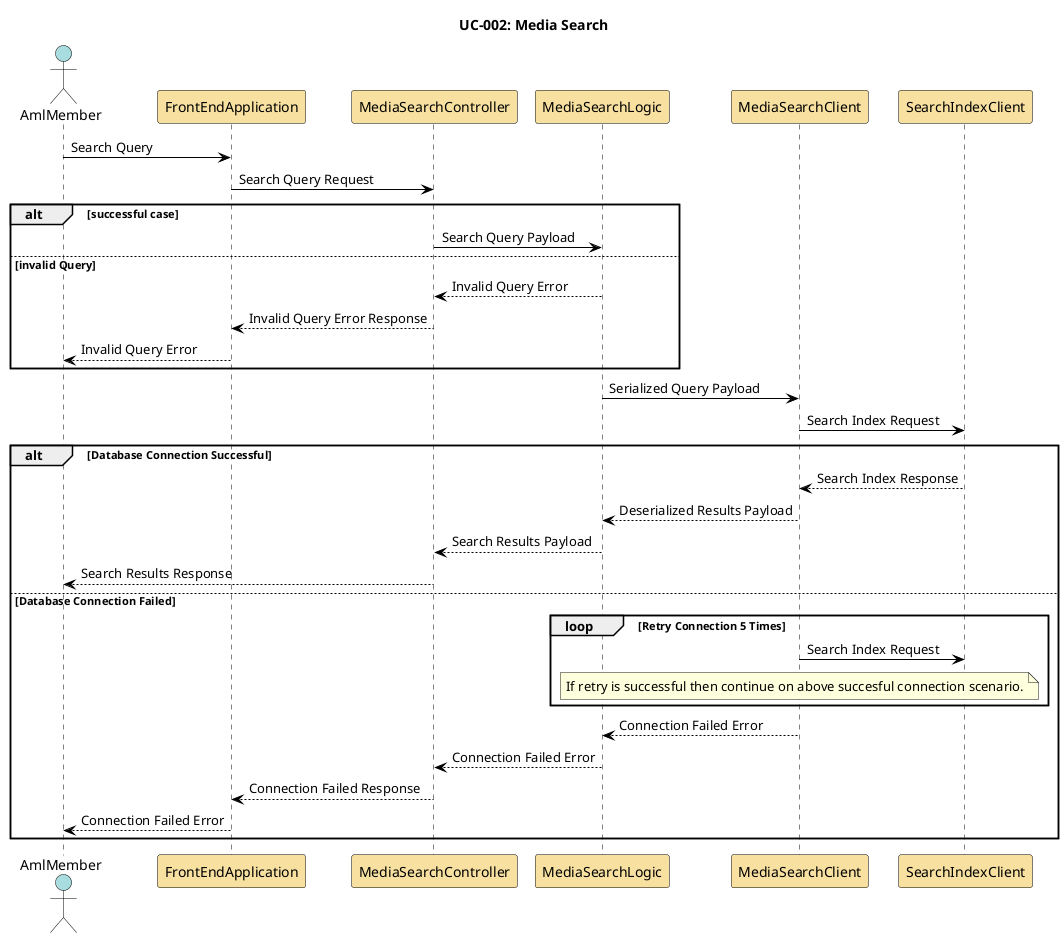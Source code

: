 @startuml media-search

skinparam sequence {
    ActorBorderColor Black
    ActorBackgroundColor #A9DCDF
    ParticipantBorderColor Black
    ParticipantBackgroundColor #F8E1A0
    LifeLineBorderColor Black
    LifeLineBackgroundColor White
    NoteBorderColor Black
    NoteBackgroundColor #FEFECE
    ArrowColor Black
    ArrowThickness 1
    ActivationBorderColor Black
    ActivationBackgroundColor #B3E2CD
}

title UC-002: Media Search

actor AmlMember as aml_member
participant FrontEndApplication as front_end
participant MediaSearchController as media_search_controller
participant MediaSearchLogic as media_search_logic
participant MediaSearchClient as media_search_client
participant SearchIndexClient as media_search_index

aml_member -> front_end: Search Query
front_end -> media_search_controller: Search Query Request
alt successful case
    media_search_controller -> media_search_logic: Search Query Payload
else invalid Query
    media_search_logic --> media_search_controller: Invalid Query Error
    media_search_controller --> front_end: Invalid Query Error Response
    front_end --> aml_member: Invalid Query Error
end
media_search_logic -> media_search_client: Serialized Query Payload
media_search_client -> media_search_index: Search Index Request
alt Database Connection Successful
    media_search_index --> media_search_client: Search Index Response
    media_search_client --> media_search_logic: Deserialized Results Payload
    media_search_logic --> media_search_controller: Search Results Payload
    media_search_controller --> aml_member: Search Results Response
else Database Connection Failed
    loop Retry Connection 5 Times
    media_search_client -> media_search_index: Search Index Request
    note over media_search_client
    If retry is successful then continue on above succesful connection scenario.
    end note
    end
    media_search_client --> media_search_logic: Connection Failed Error
    media_search_logic --> media_search_controller: Connection Failed Error
    media_search_controller --> front_end: Connection Failed Response
    front_end --> aml_member: Connection Failed Error
end

@enduml
